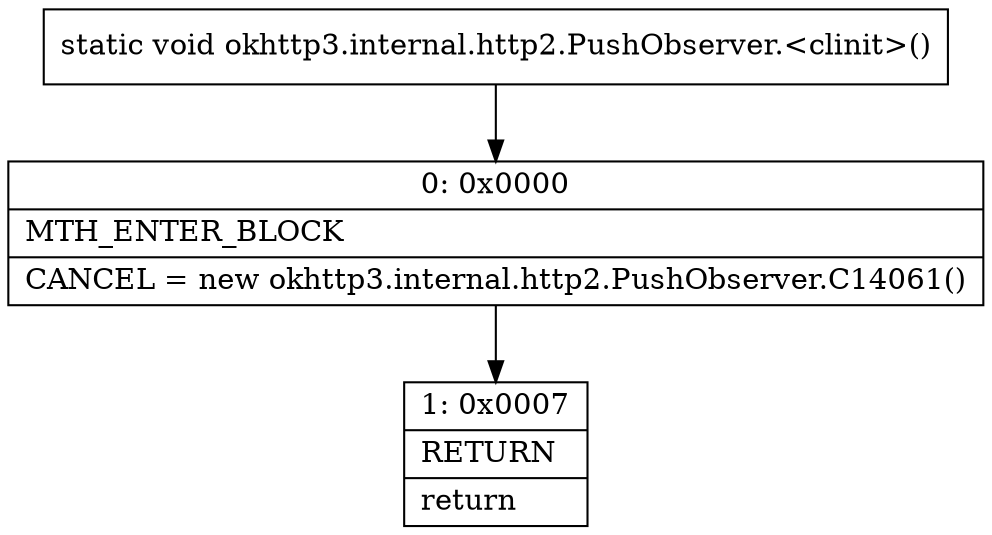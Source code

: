 digraph "CFG forokhttp3.internal.http2.PushObserver.\<clinit\>()V" {
Node_0 [shape=record,label="{0\:\ 0x0000|MTH_ENTER_BLOCK\l|CANCEL = new okhttp3.internal.http2.PushObserver.C14061()\l}"];
Node_1 [shape=record,label="{1\:\ 0x0007|RETURN\l|return\l}"];
MethodNode[shape=record,label="{static void okhttp3.internal.http2.PushObserver.\<clinit\>() }"];
MethodNode -> Node_0;
Node_0 -> Node_1;
}

